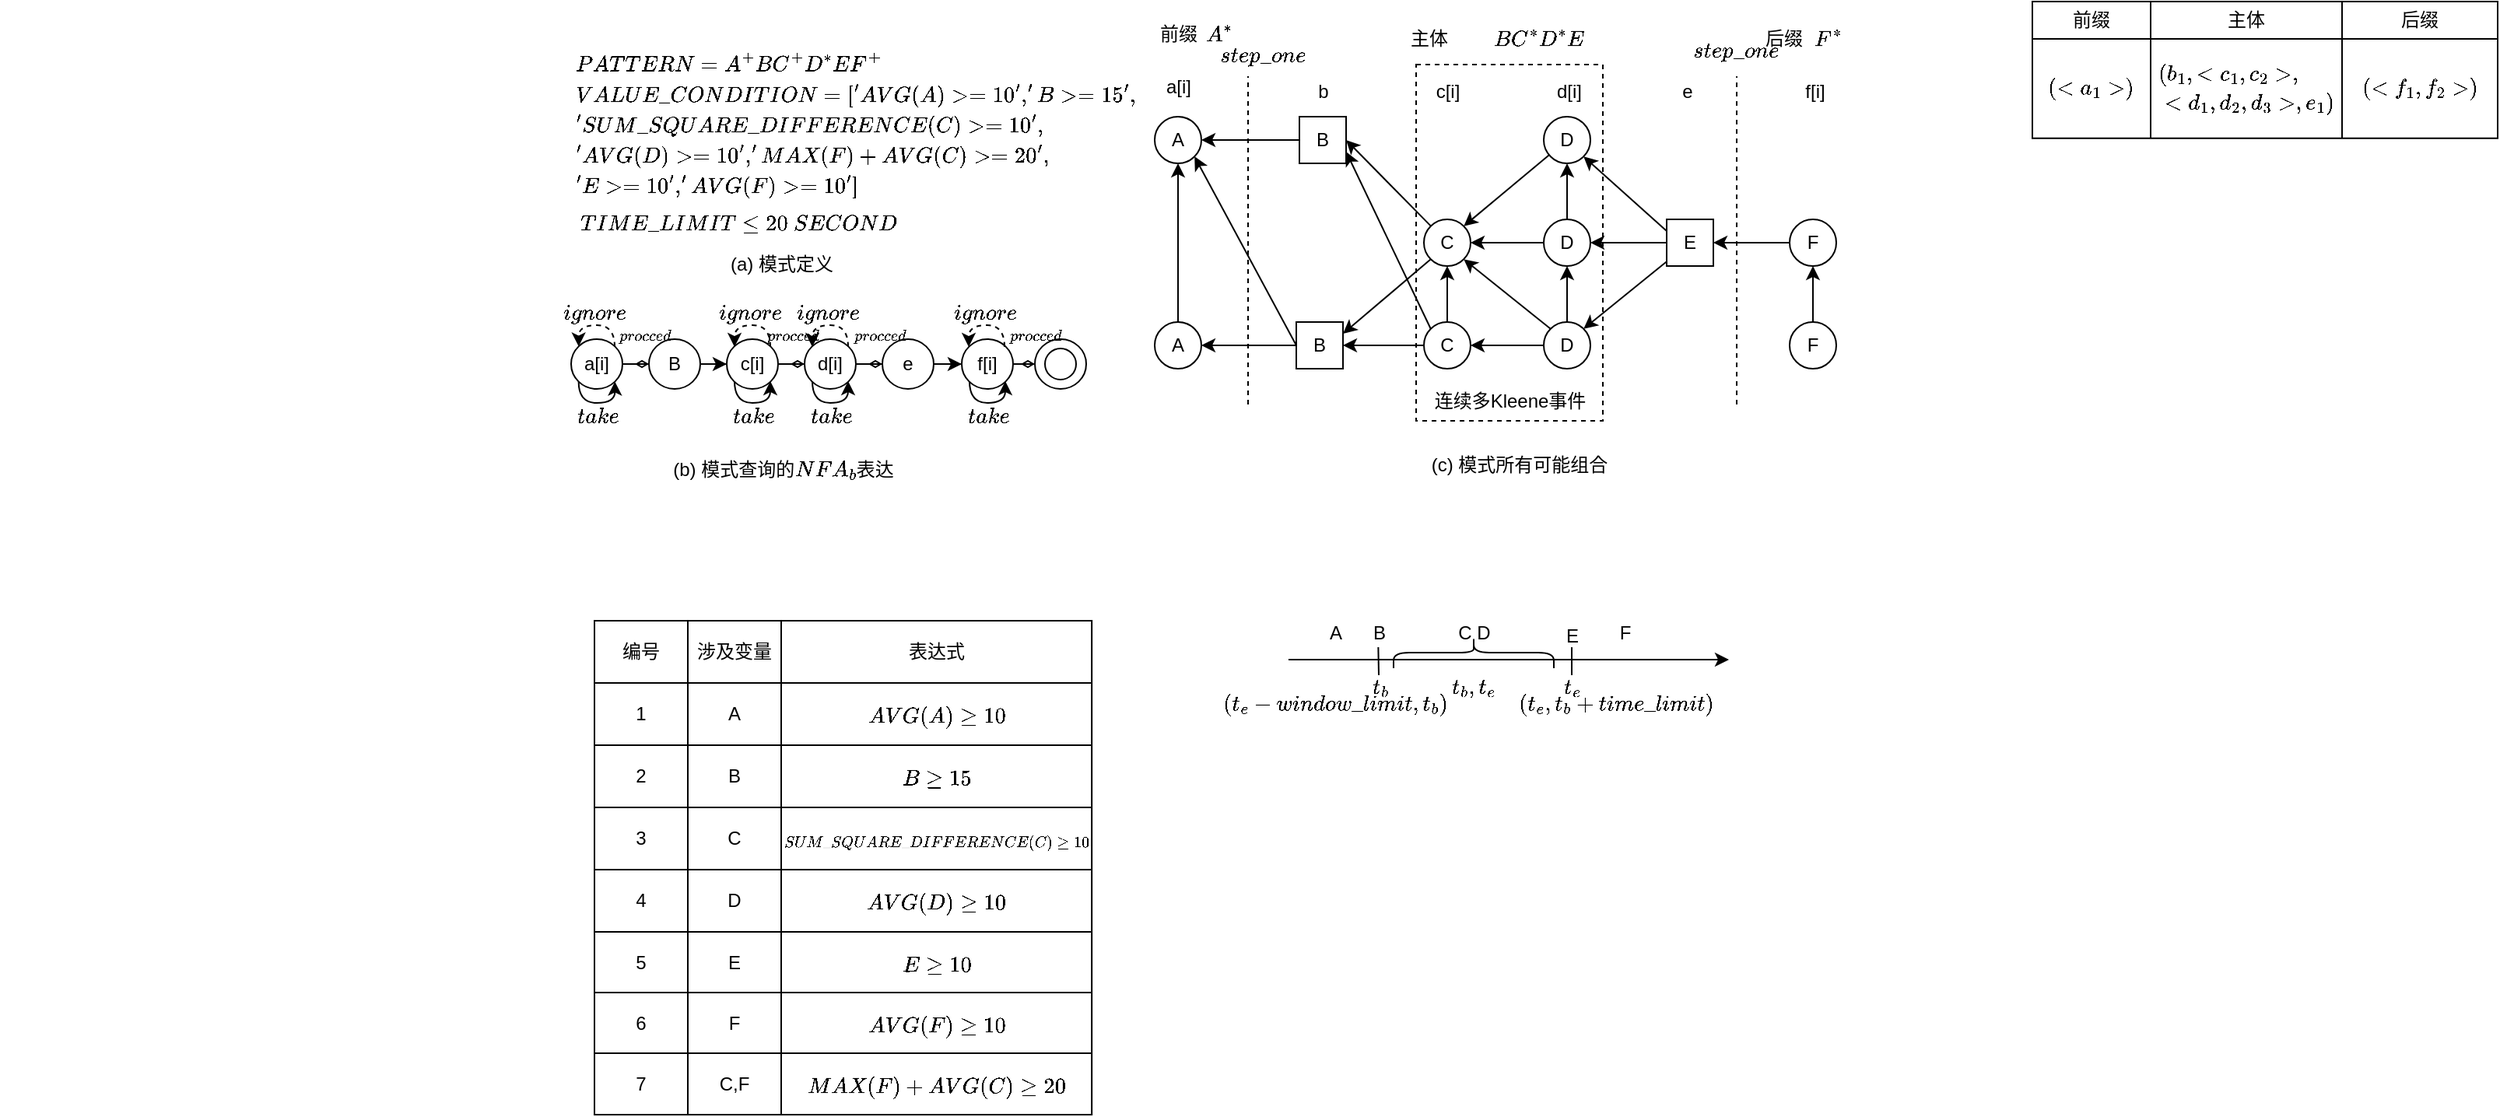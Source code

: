 <mxfile version="24.7.17" pages="3">
  <diagram name="demo" id="oGx5aqVjhwPbbsenspfN">
    <mxGraphModel dx="1738" dy="739" grid="0" gridSize="10" guides="1" tooltips="1" connect="1" arrows="1" fold="1" page="0" pageScale="1" pageWidth="1200" pageHeight="1920" math="1" shadow="0">
      <root>
        <mxCell id="0" />
        <mxCell id="1" parent="0" />
        <mxCell id="AZcYiFU8isNGm3yY8wKM-91" value="$$$$" style="text;html=1;align=center;verticalAlign=middle;resizable=0;points=[];autosize=1;strokeColor=none;fillColor=none;" parent="1" vertex="1">
          <mxGeometry x="988" y="404" width="45" height="26" as="geometry" />
        </mxCell>
        <mxCell id="AZcYiFU8isNGm3yY8wKM-103" value="" style="edgeStyle=orthogonalEdgeStyle;rounded=0;orthogonalLoop=1;jettySize=auto;html=1;endArrow=diamondThin;endFill=0;" parent="1" source="AZcYiFU8isNGm3yY8wKM-96" target="AZcYiFU8isNGm3yY8wKM-102" edge="1">
          <mxGeometry relative="1" as="geometry" />
        </mxCell>
        <mxCell id="AZcYiFU8isNGm3yY8wKM-96" value="a[i]" style="ellipse;whiteSpace=wrap;html=1;" parent="1" vertex="1">
          <mxGeometry x="159" y="603" width="33" height="32" as="geometry" />
        </mxCell>
        <mxCell id="AZcYiFU8isNGm3yY8wKM-100" value="" style="group" parent="1" vertex="1" connectable="0">
          <mxGeometry x="-208" y="413" width="1097" height="240" as="geometry" />
        </mxCell>
        <mxCell id="AZcYiFU8isNGm3yY8wKM-93" value="$$PATTERN = A^+BC^+D^*EF^+ $$" style="text;html=1;align=center;verticalAlign=middle;resizable=0;points=[];autosize=1;strokeColor=none;fillColor=none;" parent="AZcYiFU8isNGm3yY8wKM-100" vertex="1">
          <mxGeometry x="362" width="212" height="26" as="geometry" />
        </mxCell>
        <mxCell id="AZcYiFU8isNGm3yY8wKM-94" value="$$\begin{align} &amp;amp;VALUE\_CONDITION = [&#39;AVG(A) &amp;gt;= 10&#39;,&amp;nbsp; &#39;B&amp;gt;=15&#39;, \\ &amp;amp; &#39;SUM\_SQUARE\_DIFFERENCE(C) &amp;gt;= 10&#39;,\\&amp;amp;&#39;AVG(D) &amp;gt;= 10&#39;, &#39;MAX(F) + AVG(C) &amp;gt;= 20&#39;, \\ &amp;amp;&amp;nbsp; &#39;E&amp;gt;=10&#39;, &#39;AVG(F) &amp;gt;= 10&#39;]\end{align}$$" style="text;html=1;align=center;verticalAlign=middle;resizable=0;points=[];autosize=1;strokeColor=none;fillColor=none;" parent="AZcYiFU8isNGm3yY8wKM-100" vertex="1">
          <mxGeometry x="1" y="49" width="1096" height="26" as="geometry" />
        </mxCell>
        <mxCell id="AZcYiFU8isNGm3yY8wKM-95" value="$$TIME\_LIMIT \leq 20\ SECOND$$" style="text;html=1;align=center;verticalAlign=middle;resizable=0;points=[];autosize=1;strokeColor=none;fillColor=none;" parent="AZcYiFU8isNGm3yY8wKM-100" vertex="1">
          <mxGeometry x="368" y="103" width="211" height="26" as="geometry" />
        </mxCell>
        <mxCell id="AZcYiFU8isNGm3yY8wKM-98" value="(a) 模式定义" style="text;html=1;align=center;verticalAlign=middle;resizable=0;points=[];autosize=1;strokeColor=none;fillColor=none;" parent="AZcYiFU8isNGm3yY8wKM-100" vertex="1">
          <mxGeometry x="460" y="129" width="84" height="26" as="geometry" />
        </mxCell>
        <mxCell id="AZcYiFU8isNGm3yY8wKM-105" value="" style="edgeStyle=orthogonalEdgeStyle;rounded=0;orthogonalLoop=1;jettySize=auto;html=1;" parent="1" source="AZcYiFU8isNGm3yY8wKM-102" target="AZcYiFU8isNGm3yY8wKM-104" edge="1">
          <mxGeometry relative="1" as="geometry" />
        </mxCell>
        <mxCell id="AZcYiFU8isNGm3yY8wKM-102" value="B" style="ellipse;whiteSpace=wrap;html=1;" parent="1" vertex="1">
          <mxGeometry x="209" y="603" width="33" height="32" as="geometry" />
        </mxCell>
        <mxCell id="AZcYiFU8isNGm3yY8wKM-107" value="" style="edgeStyle=orthogonalEdgeStyle;rounded=0;orthogonalLoop=1;jettySize=auto;html=1;endArrow=diamondThin;endFill=0;" parent="1" source="AZcYiFU8isNGm3yY8wKM-104" target="AZcYiFU8isNGm3yY8wKM-106" edge="1">
          <mxGeometry relative="1" as="geometry" />
        </mxCell>
        <mxCell id="AZcYiFU8isNGm3yY8wKM-104" value="c[i]" style="ellipse;whiteSpace=wrap;html=1;" parent="1" vertex="1">
          <mxGeometry x="259" y="603" width="33" height="32" as="geometry" />
        </mxCell>
        <mxCell id="AZcYiFU8isNGm3yY8wKM-109" value="" style="edgeStyle=orthogonalEdgeStyle;rounded=0;orthogonalLoop=1;jettySize=auto;html=1;endArrow=diamondThin;endFill=0;" parent="1" source="AZcYiFU8isNGm3yY8wKM-106" target="AZcYiFU8isNGm3yY8wKM-108" edge="1">
          <mxGeometry relative="1" as="geometry" />
        </mxCell>
        <mxCell id="AZcYiFU8isNGm3yY8wKM-106" value="d[i]" style="ellipse;whiteSpace=wrap;html=1;" parent="1" vertex="1">
          <mxGeometry x="309" y="603" width="33" height="32" as="geometry" />
        </mxCell>
        <mxCell id="AZcYiFU8isNGm3yY8wKM-111" value="" style="edgeStyle=orthogonalEdgeStyle;rounded=0;orthogonalLoop=1;jettySize=auto;html=1;endArrow=classic;endFill=1;" parent="1" source="AZcYiFU8isNGm3yY8wKM-108" target="AZcYiFU8isNGm3yY8wKM-110" edge="1">
          <mxGeometry relative="1" as="geometry" />
        </mxCell>
        <mxCell id="AZcYiFU8isNGm3yY8wKM-108" value="e" style="ellipse;whiteSpace=wrap;html=1;" parent="1" vertex="1">
          <mxGeometry x="359" y="603" width="33" height="32" as="geometry" />
        </mxCell>
        <mxCell id="AZcYiFU8isNGm3yY8wKM-114" style="edgeStyle=orthogonalEdgeStyle;rounded=0;orthogonalLoop=1;jettySize=auto;html=1;endArrow=diamondThin;endFill=0;" parent="1" source="AZcYiFU8isNGm3yY8wKM-110" target="AZcYiFU8isNGm3yY8wKM-113" edge="1">
          <mxGeometry relative="1" as="geometry" />
        </mxCell>
        <mxCell id="AZcYiFU8isNGm3yY8wKM-110" value="f[i]" style="ellipse;whiteSpace=wrap;html=1;" parent="1" vertex="1">
          <mxGeometry x="410" y="603" width="33" height="32" as="geometry" />
        </mxCell>
        <mxCell id="AZcYiFU8isNGm3yY8wKM-113" value="" style="ellipse;whiteSpace=wrap;html=1;" parent="1" vertex="1">
          <mxGeometry x="457" y="603" width="33" height="32" as="geometry" />
        </mxCell>
        <mxCell id="AZcYiFU8isNGm3yY8wKM-115" value="" style="ellipse;whiteSpace=wrap;html=1;" parent="1" vertex="1">
          <mxGeometry x="463.5" y="609" width="20" height="20" as="geometry" />
        </mxCell>
        <mxCell id="AZcYiFU8isNGm3yY8wKM-118" style="edgeStyle=orthogonalEdgeStyle;rounded=0;orthogonalLoop=1;jettySize=auto;html=1;exitX=0;exitY=1;exitDx=0;exitDy=0;entryX=1;entryY=1;entryDx=0;entryDy=0;curved=1;" parent="1" source="AZcYiFU8isNGm3yY8wKM-96" target="AZcYiFU8isNGm3yY8wKM-96" edge="1">
          <mxGeometry relative="1" as="geometry">
            <Array as="points">
              <mxPoint x="164" y="644" />
              <mxPoint x="187" y="644" />
            </Array>
          </mxGeometry>
        </mxCell>
        <mxCell id="AZcYiFU8isNGm3yY8wKM-119" value="`take`" style="text;html=1;align=center;verticalAlign=middle;resizable=0;points=[];autosize=1;strokeColor=none;fillColor=none;" parent="1" vertex="1">
          <mxGeometry x="151" y="640" width="49" height="26" as="geometry" />
        </mxCell>
        <mxCell id="AZcYiFU8isNGm3yY8wKM-120" style="edgeStyle=orthogonalEdgeStyle;rounded=0;orthogonalLoop=1;jettySize=auto;html=1;exitX=0;exitY=1;exitDx=0;exitDy=0;entryX=1;entryY=1;entryDx=0;entryDy=0;curved=1;" parent="1" edge="1">
          <mxGeometry relative="1" as="geometry">
            <mxPoint x="264" y="630" as="sourcePoint" />
            <mxPoint x="287" y="630" as="targetPoint" />
            <Array as="points">
              <mxPoint x="264" y="644" />
              <mxPoint x="287" y="644" />
            </Array>
          </mxGeometry>
        </mxCell>
        <mxCell id="AZcYiFU8isNGm3yY8wKM-121" value="`take`" style="text;html=1;align=center;verticalAlign=middle;resizable=0;points=[];autosize=1;strokeColor=none;fillColor=none;" parent="1" vertex="1">
          <mxGeometry x="251" y="640" width="49" height="26" as="geometry" />
        </mxCell>
        <mxCell id="AZcYiFU8isNGm3yY8wKM-122" style="edgeStyle=orthogonalEdgeStyle;rounded=0;orthogonalLoop=1;jettySize=auto;html=1;exitX=0;exitY=1;exitDx=0;exitDy=0;entryX=1;entryY=1;entryDx=0;entryDy=0;curved=1;" parent="1" edge="1">
          <mxGeometry relative="1" as="geometry">
            <mxPoint x="314" y="630" as="sourcePoint" />
            <mxPoint x="337" y="630" as="targetPoint" />
            <Array as="points">
              <mxPoint x="314" y="644" />
              <mxPoint x="337" y="644" />
            </Array>
          </mxGeometry>
        </mxCell>
        <mxCell id="AZcYiFU8isNGm3yY8wKM-123" value="`take`" style="text;html=1;align=center;verticalAlign=middle;resizable=0;points=[];autosize=1;strokeColor=none;fillColor=none;" parent="1" vertex="1">
          <mxGeometry x="301" y="640" width="49" height="26" as="geometry" />
        </mxCell>
        <mxCell id="AZcYiFU8isNGm3yY8wKM-124" style="edgeStyle=orthogonalEdgeStyle;rounded=0;orthogonalLoop=1;jettySize=auto;html=1;exitX=0;exitY=1;exitDx=0;exitDy=0;entryX=1;entryY=1;entryDx=0;entryDy=0;curved=1;" parent="1" edge="1">
          <mxGeometry relative="1" as="geometry">
            <mxPoint x="415" y="630" as="sourcePoint" />
            <mxPoint x="438" y="630" as="targetPoint" />
            <Array as="points">
              <mxPoint x="415" y="644" />
              <mxPoint x="438" y="644" />
            </Array>
          </mxGeometry>
        </mxCell>
        <mxCell id="AZcYiFU8isNGm3yY8wKM-125" value="`take`" style="text;html=1;align=center;verticalAlign=middle;resizable=0;points=[];autosize=1;strokeColor=none;fillColor=none;" parent="1" vertex="1">
          <mxGeometry x="402" y="640" width="49" height="26" as="geometry" />
        </mxCell>
        <mxCell id="AZcYiFU8isNGm3yY8wKM-126" style="edgeStyle=orthogonalEdgeStyle;rounded=0;orthogonalLoop=1;jettySize=auto;html=1;entryX=0;entryY=0;entryDx=0;entryDy=0;curved=1;dashed=1;" parent="1" target="AZcYiFU8isNGm3yY8wKM-96" edge="1">
          <mxGeometry relative="1" as="geometry">
            <mxPoint x="187" y="608" as="sourcePoint" />
            <Array as="points">
              <mxPoint x="187" y="594" />
              <mxPoint x="164" y="594" />
            </Array>
          </mxGeometry>
        </mxCell>
        <mxCell id="AZcYiFU8isNGm3yY8wKM-127" value="$$ignore$$" style="text;html=1;align=center;verticalAlign=middle;resizable=0;points=[];autosize=1;strokeColor=none;fillColor=none;" parent="1" vertex="1">
          <mxGeometry x="135" y="573" width="78" height="26" as="geometry" />
        </mxCell>
        <mxCell id="AZcYiFU8isNGm3yY8wKM-128" style="edgeStyle=orthogonalEdgeStyle;rounded=0;orthogonalLoop=1;jettySize=auto;html=1;entryX=0;entryY=0;entryDx=0;entryDy=0;curved=1;dashed=1;" parent="1" edge="1">
          <mxGeometry relative="1" as="geometry">
            <mxPoint x="287" y="608" as="sourcePoint" />
            <mxPoint x="264" y="608" as="targetPoint" />
            <Array as="points">
              <mxPoint x="287" y="594" />
              <mxPoint x="264" y="594" />
            </Array>
          </mxGeometry>
        </mxCell>
        <mxCell id="AZcYiFU8isNGm3yY8wKM-129" value="$$ignore$$" style="text;html=1;align=center;verticalAlign=middle;resizable=0;points=[];autosize=1;strokeColor=none;fillColor=none;" parent="1" vertex="1">
          <mxGeometry x="235" y="573" width="78" height="26" as="geometry" />
        </mxCell>
        <mxCell id="AZcYiFU8isNGm3yY8wKM-130" style="edgeStyle=orthogonalEdgeStyle;rounded=0;orthogonalLoop=1;jettySize=auto;html=1;entryX=0;entryY=0;entryDx=0;entryDy=0;curved=1;dashed=1;" parent="1" edge="1">
          <mxGeometry relative="1" as="geometry">
            <mxPoint x="337" y="608" as="sourcePoint" />
            <mxPoint x="314" y="608" as="targetPoint" />
            <Array as="points">
              <mxPoint x="337" y="594" />
              <mxPoint x="314" y="594" />
            </Array>
          </mxGeometry>
        </mxCell>
        <mxCell id="AZcYiFU8isNGm3yY8wKM-131" value="$$ignore$$" style="text;html=1;align=center;verticalAlign=middle;resizable=0;points=[];autosize=1;strokeColor=none;fillColor=none;" parent="1" vertex="1">
          <mxGeometry x="285" y="573" width="78" height="26" as="geometry" />
        </mxCell>
        <mxCell id="AZcYiFU8isNGm3yY8wKM-132" style="edgeStyle=orthogonalEdgeStyle;rounded=0;orthogonalLoop=1;jettySize=auto;html=1;entryX=0;entryY=0;entryDx=0;entryDy=0;curved=1;dashed=1;" parent="1" edge="1">
          <mxGeometry relative="1" as="geometry">
            <mxPoint x="437.5" y="608" as="sourcePoint" />
            <mxPoint x="414.5" y="608" as="targetPoint" />
            <Array as="points">
              <mxPoint x="437.5" y="594" />
              <mxPoint x="414.5" y="594" />
            </Array>
          </mxGeometry>
        </mxCell>
        <mxCell id="AZcYiFU8isNGm3yY8wKM-133" value="$$ignore$$" style="text;html=1;align=center;verticalAlign=middle;resizable=0;points=[];autosize=1;strokeColor=none;fillColor=none;" parent="1" vertex="1">
          <mxGeometry x="385.5" y="573" width="78" height="26" as="geometry" />
        </mxCell>
        <mxCell id="AZcYiFU8isNGm3yY8wKM-136" value="$${\tiny procced} $$" style="text;html=1;align=center;verticalAlign=middle;resizable=0;points=[];autosize=1;strokeColor=none;fillColor=none;" parent="1" vertex="1">
          <mxGeometry x="144" y="587" width="124" height="26" as="geometry" />
        </mxCell>
        <mxCell id="AZcYiFU8isNGm3yY8wKM-137" value="$${\tiny procced} $$" style="text;html=1;align=center;verticalAlign=middle;resizable=0;points=[];autosize=1;strokeColor=none;fillColor=none;" parent="1" vertex="1">
          <mxGeometry x="239" y="587" width="124" height="26" as="geometry" />
        </mxCell>
        <mxCell id="AZcYiFU8isNGm3yY8wKM-138" value="$${\tiny procced} $$" style="text;html=1;align=center;verticalAlign=middle;resizable=0;points=[];autosize=1;strokeColor=none;fillColor=none;" parent="1" vertex="1">
          <mxGeometry x="295" y="587" width="124" height="26" as="geometry" />
        </mxCell>
        <mxCell id="AZcYiFU8isNGm3yY8wKM-141" value="$${\tiny procced} $$" style="text;html=1;align=center;verticalAlign=middle;resizable=0;points=[];autosize=1;strokeColor=none;fillColor=none;" parent="1" vertex="1">
          <mxGeometry x="395" y="587" width="124" height="26" as="geometry" />
        </mxCell>
        <mxCell id="AZcYiFU8isNGm3yY8wKM-142" value="(b) 模式查询的`NFA_b`表达" style="text;html=1;align=center;verticalAlign=middle;resizable=0;points=[];autosize=1;strokeColor=none;fillColor=none;" parent="1" vertex="1">
          <mxGeometry x="212" y="674" width="165" height="26" as="geometry" />
        </mxCell>
        <mxCell id="AZcYiFU8isNGm3yY8wKM-80" value="" style="rounded=0;whiteSpace=wrap;html=1;fillColor=none;strokeColor=default;dashed=1;" parent="1" vertex="1">
          <mxGeometry x="702" y="426.5" width="120" height="229" as="geometry" />
        </mxCell>
        <mxCell id="AZcYiFU8isNGm3yY8wKM-1" value="A" style="ellipse;whiteSpace=wrap;html=1;aspect=fixed;" parent="1" vertex="1">
          <mxGeometry x="534" y="460" width="30" height="30" as="geometry" />
        </mxCell>
        <mxCell id="AZcYiFU8isNGm3yY8wKM-2" value="a[i]" style="text;html=1;align=center;verticalAlign=middle;resizable=0;points=[];autosize=1;strokeColor=none;fillColor=none;" parent="1" vertex="1">
          <mxGeometry x="532" y="428" width="34" height="26" as="geometry" />
        </mxCell>
        <mxCell id="AZcYiFU8isNGm3yY8wKM-37" style="edgeStyle=orthogonalEdgeStyle;rounded=0;orthogonalLoop=1;jettySize=auto;html=1;exitX=0.5;exitY=0;exitDx=0;exitDy=0;" parent="1" source="AZcYiFU8isNGm3yY8wKM-4" target="AZcYiFU8isNGm3yY8wKM-1" edge="1">
          <mxGeometry relative="1" as="geometry">
            <mxPoint x="549" y="556" as="targetPoint" />
          </mxGeometry>
        </mxCell>
        <mxCell id="AZcYiFU8isNGm3yY8wKM-4" value="A" style="ellipse;whiteSpace=wrap;html=1;aspect=fixed;" parent="1" vertex="1">
          <mxGeometry x="534" y="592" width="30" height="30" as="geometry" />
        </mxCell>
        <mxCell id="AZcYiFU8isNGm3yY8wKM-38" style="edgeStyle=orthogonalEdgeStyle;rounded=0;orthogonalLoop=1;jettySize=auto;html=1;" parent="1" source="AZcYiFU8isNGm3yY8wKM-7" target="AZcYiFU8isNGm3yY8wKM-1" edge="1">
          <mxGeometry relative="1" as="geometry" />
        </mxCell>
        <mxCell id="AZcYiFU8isNGm3yY8wKM-7" value="B" style="rounded=0;whiteSpace=wrap;html=1;" parent="1" vertex="1">
          <mxGeometry x="627" y="460" width="30" height="30" as="geometry" />
        </mxCell>
        <mxCell id="AZcYiFU8isNGm3yY8wKM-39" style="edgeStyle=orthogonalEdgeStyle;rounded=0;orthogonalLoop=1;jettySize=auto;html=1;" parent="1" source="AZcYiFU8isNGm3yY8wKM-8" target="AZcYiFU8isNGm3yY8wKM-4" edge="1">
          <mxGeometry relative="1" as="geometry" />
        </mxCell>
        <mxCell id="AZcYiFU8isNGm3yY8wKM-48" style="rounded=0;orthogonalLoop=1;jettySize=auto;html=1;exitX=0;exitY=0.5;exitDx=0;exitDy=0;entryX=1;entryY=1;entryDx=0;entryDy=0;" parent="1" source="AZcYiFU8isNGm3yY8wKM-8" target="AZcYiFU8isNGm3yY8wKM-1" edge="1">
          <mxGeometry relative="1" as="geometry">
            <mxPoint x="564" y="541" as="targetPoint" />
          </mxGeometry>
        </mxCell>
        <mxCell id="AZcYiFU8isNGm3yY8wKM-8" value="B" style="rounded=0;whiteSpace=wrap;html=1;" parent="1" vertex="1">
          <mxGeometry x="625" y="592" width="30" height="30" as="geometry" />
        </mxCell>
        <mxCell id="AZcYiFU8isNGm3yY8wKM-41" style="rounded=0;orthogonalLoop=1;jettySize=auto;html=1;entryX=1;entryY=0.5;entryDx=0;entryDy=0;" parent="1" source="AZcYiFU8isNGm3yY8wKM-14" target="AZcYiFU8isNGm3yY8wKM-7" edge="1">
          <mxGeometry relative="1" as="geometry">
            <mxPoint x="722" y="490" as="targetPoint" />
          </mxGeometry>
        </mxCell>
        <mxCell id="AZcYiFU8isNGm3yY8wKM-86" style="rounded=0;orthogonalLoop=1;jettySize=auto;html=1;exitX=0;exitY=1;exitDx=0;exitDy=0;entryX=1;entryY=0.25;entryDx=0;entryDy=0;" parent="1" source="AZcYiFU8isNGm3yY8wKM-14" target="AZcYiFU8isNGm3yY8wKM-8" edge="1">
          <mxGeometry relative="1" as="geometry" />
        </mxCell>
        <mxCell id="AZcYiFU8isNGm3yY8wKM-14" value="C" style="ellipse;whiteSpace=wrap;html=1;aspect=fixed;" parent="1" vertex="1">
          <mxGeometry x="707" y="526" width="30" height="30" as="geometry" />
        </mxCell>
        <mxCell id="AZcYiFU8isNGm3yY8wKM-42" style="edgeStyle=orthogonalEdgeStyle;rounded=0;orthogonalLoop=1;jettySize=auto;html=1;exitX=0.5;exitY=0;exitDx=0;exitDy=0;" parent="1" source="AZcYiFU8isNGm3yY8wKM-15" target="AZcYiFU8isNGm3yY8wKM-14" edge="1">
          <mxGeometry relative="1" as="geometry" />
        </mxCell>
        <mxCell id="AZcYiFU8isNGm3yY8wKM-56" style="edgeStyle=orthogonalEdgeStyle;rounded=0;orthogonalLoop=1;jettySize=auto;html=1;" parent="1" source="AZcYiFU8isNGm3yY8wKM-15" target="AZcYiFU8isNGm3yY8wKM-8" edge="1">
          <mxGeometry relative="1" as="geometry" />
        </mxCell>
        <mxCell id="AZcYiFU8isNGm3yY8wKM-87" style="rounded=0;orthogonalLoop=1;jettySize=auto;html=1;exitX=0;exitY=0;exitDx=0;exitDy=0;entryX=1;entryY=0.75;entryDx=0;entryDy=0;" parent="1" source="AZcYiFU8isNGm3yY8wKM-15" target="AZcYiFU8isNGm3yY8wKM-7" edge="1">
          <mxGeometry relative="1" as="geometry" />
        </mxCell>
        <mxCell id="AZcYiFU8isNGm3yY8wKM-15" value="C" style="ellipse;whiteSpace=wrap;html=1;aspect=fixed;" parent="1" vertex="1">
          <mxGeometry x="707" y="592" width="30" height="30" as="geometry" />
        </mxCell>
        <mxCell id="AZcYiFU8isNGm3yY8wKM-84" style="edgeStyle=orthogonalEdgeStyle;rounded=0;orthogonalLoop=1;jettySize=auto;html=1;" parent="1" source="AZcYiFU8isNGm3yY8wKM-19" target="AZcYiFU8isNGm3yY8wKM-74" edge="1">
          <mxGeometry relative="1" as="geometry" />
        </mxCell>
        <mxCell id="AZcYiFU8isNGm3yY8wKM-85" style="rounded=0;orthogonalLoop=1;jettySize=auto;html=1;exitX=0;exitY=0.25;exitDx=0;exitDy=0;entryX=1;entryY=1;entryDx=0;entryDy=0;" parent="1" source="AZcYiFU8isNGm3yY8wKM-19" target="AZcYiFU8isNGm3yY8wKM-72" edge="1">
          <mxGeometry relative="1" as="geometry" />
        </mxCell>
        <mxCell id="AZcYiFU8isNGm3yY8wKM-19" value="E" style="rounded=0;whiteSpace=wrap;html=1;" parent="1" vertex="1">
          <mxGeometry x="863" y="526" width="30" height="30" as="geometry" />
        </mxCell>
        <mxCell id="AZcYiFU8isNGm3yY8wKM-45" style="edgeStyle=orthogonalEdgeStyle;rounded=0;orthogonalLoop=1;jettySize=auto;html=1;exitX=0;exitY=0.5;exitDx=0;exitDy=0;" parent="1" source="AZcYiFU8isNGm3yY8wKM-22" target="AZcYiFU8isNGm3yY8wKM-19" edge="1">
          <mxGeometry relative="1" as="geometry">
            <mxPoint x="876" y="541" as="targetPoint" />
          </mxGeometry>
        </mxCell>
        <mxCell id="AZcYiFU8isNGm3yY8wKM-22" value="F" style="ellipse;whiteSpace=wrap;html=1;aspect=fixed;" parent="1" vertex="1">
          <mxGeometry x="942" y="526" width="30" height="30" as="geometry" />
        </mxCell>
        <mxCell id="AZcYiFU8isNGm3yY8wKM-46" style="edgeStyle=orthogonalEdgeStyle;rounded=0;orthogonalLoop=1;jettySize=auto;html=1;" parent="1" source="AZcYiFU8isNGm3yY8wKM-24" target="AZcYiFU8isNGm3yY8wKM-22" edge="1">
          <mxGeometry relative="1" as="geometry" />
        </mxCell>
        <mxCell id="AZcYiFU8isNGm3yY8wKM-24" value="F" style="ellipse;whiteSpace=wrap;html=1;aspect=fixed;" parent="1" vertex="1">
          <mxGeometry x="942" y="592" width="30" height="30" as="geometry" />
        </mxCell>
        <mxCell id="AZcYiFU8isNGm3yY8wKM-44" style="rounded=0;orthogonalLoop=1;jettySize=auto;html=1;entryX=1;entryY=0;entryDx=0;entryDy=0;" parent="1" source="AZcYiFU8isNGm3yY8wKM-19" target="AZcYiFU8isNGm3yY8wKM-76" edge="1">
          <mxGeometry relative="1" as="geometry" />
        </mxCell>
        <mxCell id="AZcYiFU8isNGm3yY8wKM-58" value="b" style="text;html=1;align=center;verticalAlign=middle;resizable=0;points=[];autosize=1;strokeColor=none;fillColor=none;" parent="1" vertex="1">
          <mxGeometry x="629.5" y="431" width="25" height="26" as="geometry" />
        </mxCell>
        <mxCell id="AZcYiFU8isNGm3yY8wKM-60" value="c[i]" style="text;html=1;align=center;verticalAlign=middle;resizable=0;points=[];autosize=1;strokeColor=none;fillColor=none;" parent="1" vertex="1">
          <mxGeometry x="705.5" y="431" width="33" height="26" as="geometry" />
        </mxCell>
        <mxCell id="AZcYiFU8isNGm3yY8wKM-61" value="d[i]" style="text;html=1;align=center;verticalAlign=middle;resizable=0;points=[];autosize=1;strokeColor=none;fillColor=none;" parent="1" vertex="1">
          <mxGeometry x="782.5" y="431" width="34" height="26" as="geometry" />
        </mxCell>
        <mxCell id="AZcYiFU8isNGm3yY8wKM-62" value="f[i]" style="text;html=1;align=center;verticalAlign=middle;resizable=0;points=[];autosize=1;strokeColor=none;fillColor=none;" parent="1" vertex="1">
          <mxGeometry x="942.5" y="431" width="31" height="26" as="geometry" />
        </mxCell>
        <mxCell id="AZcYiFU8isNGm3yY8wKM-64" value="" style="endArrow=none;dashed=1;html=1;rounded=0;" parent="1" edge="1">
          <mxGeometry width="50" height="50" relative="1" as="geometry">
            <mxPoint x="594" y="645" as="sourcePoint" />
            <mxPoint x="594" y="434" as="targetPoint" />
          </mxGeometry>
        </mxCell>
        <mxCell id="AZcYiFU8isNGm3yY8wKM-65" value="" style="endArrow=none;dashed=1;html=1;rounded=0;" parent="1" edge="1">
          <mxGeometry width="50" height="50" relative="1" as="geometry">
            <mxPoint x="908" y="645" as="sourcePoint" />
            <mxPoint x="908" y="434" as="targetPoint" />
          </mxGeometry>
        </mxCell>
        <mxCell id="AZcYiFU8isNGm3yY8wKM-67" value="$$step\_one$$" style="text;html=1;align=center;verticalAlign=middle;resizable=0;points=[];autosize=1;strokeColor=none;fillColor=none;" parent="1" vertex="1">
          <mxGeometry x="554" y="408" width="97" height="26" as="geometry" />
        </mxCell>
        <mxCell id="AZcYiFU8isNGm3yY8wKM-68" value="$$step\_one$$" style="text;html=1;align=center;verticalAlign=middle;resizable=0;points=[];autosize=1;strokeColor=none;fillColor=none;" parent="1" vertex="1">
          <mxGeometry x="858" y="405" width="97" height="26" as="geometry" />
        </mxCell>
        <mxCell id="AZcYiFU8isNGm3yY8wKM-69" value="前缀" style="text;html=1;align=center;verticalAlign=middle;resizable=0;points=[];autosize=1;strokeColor=none;fillColor=none;" parent="1" vertex="1">
          <mxGeometry x="527.5" y="394" width="42" height="26" as="geometry" />
        </mxCell>
        <mxCell id="AZcYiFU8isNGm3yY8wKM-70" value="主体" style="text;html=1;align=center;verticalAlign=middle;resizable=0;points=[];autosize=1;strokeColor=none;fillColor=none;" parent="1" vertex="1">
          <mxGeometry x="688.5" y="397" width="42" height="26" as="geometry" />
        </mxCell>
        <mxCell id="AZcYiFU8isNGm3yY8wKM-71" value="后缀" style="text;html=1;align=center;verticalAlign=middle;resizable=0;points=[];autosize=1;strokeColor=none;fillColor=none;" parent="1" vertex="1">
          <mxGeometry x="916.5" y="397" width="42" height="26" as="geometry" />
        </mxCell>
        <mxCell id="AZcYiFU8isNGm3yY8wKM-77" style="rounded=0;orthogonalLoop=1;jettySize=auto;html=1;entryX=1;entryY=0;entryDx=0;entryDy=0;" parent="1" source="AZcYiFU8isNGm3yY8wKM-72" target="AZcYiFU8isNGm3yY8wKM-14" edge="1">
          <mxGeometry relative="1" as="geometry" />
        </mxCell>
        <mxCell id="AZcYiFU8isNGm3yY8wKM-72" value="D" style="ellipse;whiteSpace=wrap;html=1;aspect=fixed;" parent="1" vertex="1">
          <mxGeometry x="784" y="460" width="30" height="30" as="geometry" />
        </mxCell>
        <mxCell id="AZcYiFU8isNGm3yY8wKM-73" style="edgeStyle=orthogonalEdgeStyle;rounded=0;orthogonalLoop=1;jettySize=auto;html=1;" parent="1" source="AZcYiFU8isNGm3yY8wKM-74" target="AZcYiFU8isNGm3yY8wKM-72" edge="1">
          <mxGeometry relative="1" as="geometry" />
        </mxCell>
        <mxCell id="AZcYiFU8isNGm3yY8wKM-82" style="edgeStyle=orthogonalEdgeStyle;rounded=0;orthogonalLoop=1;jettySize=auto;html=1;" parent="1" source="AZcYiFU8isNGm3yY8wKM-74" target="AZcYiFU8isNGm3yY8wKM-14" edge="1">
          <mxGeometry relative="1" as="geometry" />
        </mxCell>
        <mxCell id="AZcYiFU8isNGm3yY8wKM-74" value="D" style="ellipse;whiteSpace=wrap;html=1;aspect=fixed;" parent="1" vertex="1">
          <mxGeometry x="784" y="526" width="30" height="30" as="geometry" />
        </mxCell>
        <mxCell id="AZcYiFU8isNGm3yY8wKM-75" style="edgeStyle=orthogonalEdgeStyle;rounded=0;orthogonalLoop=1;jettySize=auto;html=1;exitX=0.5;exitY=0;exitDx=0;exitDy=0;" parent="1" source="AZcYiFU8isNGm3yY8wKM-76" target="AZcYiFU8isNGm3yY8wKM-74" edge="1">
          <mxGeometry relative="1" as="geometry" />
        </mxCell>
        <mxCell id="AZcYiFU8isNGm3yY8wKM-78" style="edgeStyle=orthogonalEdgeStyle;rounded=0;orthogonalLoop=1;jettySize=auto;html=1;" parent="1" source="AZcYiFU8isNGm3yY8wKM-76" target="AZcYiFU8isNGm3yY8wKM-15" edge="1">
          <mxGeometry relative="1" as="geometry" />
        </mxCell>
        <mxCell id="AZcYiFU8isNGm3yY8wKM-83" style="rounded=0;orthogonalLoop=1;jettySize=auto;html=1;exitX=0;exitY=0;exitDx=0;exitDy=0;entryX=1;entryY=1;entryDx=0;entryDy=0;" parent="1" source="AZcYiFU8isNGm3yY8wKM-76" target="AZcYiFU8isNGm3yY8wKM-14" edge="1">
          <mxGeometry relative="1" as="geometry" />
        </mxCell>
        <mxCell id="AZcYiFU8isNGm3yY8wKM-76" value="D" style="ellipse;whiteSpace=wrap;html=1;aspect=fixed;" parent="1" vertex="1">
          <mxGeometry x="784" y="592" width="30" height="30" as="geometry" />
        </mxCell>
        <mxCell id="AZcYiFU8isNGm3yY8wKM-79" value="e" style="text;html=1;align=center;verticalAlign=middle;resizable=0;points=[];autosize=1;strokeColor=none;fillColor=none;" parent="1" vertex="1">
          <mxGeometry x="863" y="431" width="25" height="26" as="geometry" />
        </mxCell>
        <mxCell id="AZcYiFU8isNGm3yY8wKM-81" value="连续多Kleene事件" style="text;html=1;align=center;verticalAlign=middle;resizable=0;points=[];autosize=1;strokeColor=none;fillColor=none;" parent="1" vertex="1">
          <mxGeometry x="704.5" y="629.5" width="115" height="26" as="geometry" />
        </mxCell>
        <mxCell id="AZcYiFU8isNGm3yY8wKM-88" value="$$A^*$$" style="text;html=1;align=center;verticalAlign=middle;resizable=0;points=[];autosize=1;strokeColor=none;fillColor=none;" parent="1" vertex="1">
          <mxGeometry x="543.5" y="394" width="63" height="26" as="geometry" />
        </mxCell>
        <mxCell id="AZcYiFU8isNGm3yY8wKM-89" value="$$BC^*D^*E$$" style="text;html=1;align=center;verticalAlign=middle;resizable=0;points=[];autosize=1;strokeColor=none;fillColor=none;" parent="1" vertex="1">
          <mxGeometry x="730.5" y="397" width="99" height="26" as="geometry" />
        </mxCell>
        <mxCell id="AZcYiFU8isNGm3yY8wKM-90" value="$$F^*$$" style="text;html=1;align=center;verticalAlign=middle;resizable=0;points=[];autosize=1;strokeColor=none;fillColor=none;" parent="1" vertex="1">
          <mxGeometry x="934.5" y="397" width="62" height="26" as="geometry" />
        </mxCell>
        <mxCell id="AZcYiFU8isNGm3yY8wKM-97" value="(c) 模式所有可能组合" style="text;html=1;align=center;verticalAlign=middle;resizable=0;points=[];autosize=1;strokeColor=none;fillColor=none;" parent="1" vertex="1">
          <mxGeometry x="702" y="671" width="131" height="26" as="geometry" />
        </mxCell>
        <mxCell id="8N5znQKD_Wn4NyD0eclj-3" value="" style="shape=table;startSize=0;container=1;collapsible=0;childLayout=tableLayout;" vertex="1" parent="1">
          <mxGeometry x="1098" y="386" width="299" height="87.839" as="geometry" />
        </mxCell>
        <mxCell id="8N5znQKD_Wn4NyD0eclj-4" value="" style="shape=tableRow;horizontal=0;startSize=0;swimlaneHead=0;swimlaneBody=0;strokeColor=inherit;top=0;left=0;bottom=0;right=0;collapsible=0;dropTarget=0;fillColor=none;points=[[0,0.5],[1,0.5]];portConstraint=eastwest;" vertex="1" parent="8N5znQKD_Wn4NyD0eclj-3">
          <mxGeometry width="299" height="24" as="geometry" />
        </mxCell>
        <mxCell id="8N5znQKD_Wn4NyD0eclj-5" value="前缀" style="shape=partialRectangle;html=1;whiteSpace=wrap;connectable=0;strokeColor=inherit;overflow=hidden;fillColor=none;top=0;left=0;bottom=0;right=0;pointerEvents=1;" vertex="1" parent="8N5znQKD_Wn4NyD0eclj-4">
          <mxGeometry width="76" height="24" as="geometry">
            <mxRectangle width="76" height="24" as="alternateBounds" />
          </mxGeometry>
        </mxCell>
        <mxCell id="8N5znQKD_Wn4NyD0eclj-6" value="主体" style="shape=partialRectangle;html=1;whiteSpace=wrap;connectable=0;strokeColor=inherit;overflow=hidden;fillColor=none;top=0;left=0;bottom=0;right=0;pointerEvents=1;" vertex="1" parent="8N5znQKD_Wn4NyD0eclj-4">
          <mxGeometry x="76" width="123" height="24" as="geometry">
            <mxRectangle width="123" height="24" as="alternateBounds" />
          </mxGeometry>
        </mxCell>
        <mxCell id="8N5znQKD_Wn4NyD0eclj-7" value="后缀" style="shape=partialRectangle;html=1;whiteSpace=wrap;connectable=0;strokeColor=inherit;overflow=hidden;fillColor=none;top=0;left=0;bottom=0;right=0;pointerEvents=1;" vertex="1" parent="8N5znQKD_Wn4NyD0eclj-4">
          <mxGeometry x="199" width="100" height="24" as="geometry">
            <mxRectangle width="100" height="24" as="alternateBounds" />
          </mxGeometry>
        </mxCell>
        <mxCell id="8N5znQKD_Wn4NyD0eclj-8" value="" style="shape=tableRow;horizontal=0;startSize=0;swimlaneHead=0;swimlaneBody=0;strokeColor=inherit;top=0;left=0;bottom=0;right=0;collapsible=0;dropTarget=0;fillColor=none;points=[[0,0.5],[1,0.5]];portConstraint=eastwest;" vertex="1" parent="8N5znQKD_Wn4NyD0eclj-3">
          <mxGeometry y="24" width="299" height="64" as="geometry" />
        </mxCell>
        <mxCell id="8N5znQKD_Wn4NyD0eclj-9" value="$$(&amp;lt;a_1&amp;gt;)$$" style="shape=partialRectangle;html=1;whiteSpace=wrap;connectable=0;strokeColor=inherit;overflow=hidden;fillColor=none;top=0;left=0;bottom=0;right=0;pointerEvents=1;" vertex="1" parent="8N5znQKD_Wn4NyD0eclj-8">
          <mxGeometry width="76" height="64" as="geometry">
            <mxRectangle width="76" height="64" as="alternateBounds" />
          </mxGeometry>
        </mxCell>
        <mxCell id="8N5znQKD_Wn4NyD0eclj-10" value="$$\begin{align} &amp;amp; (b_1,&amp;lt;c_1,c_2&amp;gt;,\\ &amp;amp; &amp;lt;d_1,d_2,d_3&amp;gt;,e_1)\end{align}$$" style="shape=partialRectangle;html=1;whiteSpace=wrap;connectable=0;strokeColor=inherit;overflow=hidden;fillColor=none;top=0;left=0;bottom=0;right=0;pointerEvents=1;" vertex="1" parent="8N5znQKD_Wn4NyD0eclj-8">
          <mxGeometry x="76" width="123" height="64" as="geometry">
            <mxRectangle width="123" height="64" as="alternateBounds" />
          </mxGeometry>
        </mxCell>
        <mxCell id="8N5znQKD_Wn4NyD0eclj-11" value="$$(&amp;lt;f_1,f_2&amp;gt;)$$" style="shape=partialRectangle;html=1;whiteSpace=wrap;connectable=0;strokeColor=inherit;overflow=hidden;fillColor=none;top=0;left=0;bottom=0;right=0;pointerEvents=1;" vertex="1" parent="8N5znQKD_Wn4NyD0eclj-8">
          <mxGeometry x="199" width="100" height="64" as="geometry">
            <mxRectangle width="100" height="64" as="alternateBounds" />
          </mxGeometry>
        </mxCell>
        <mxCell id="8N5znQKD_Wn4NyD0eclj-12" value="" style="shape=table;startSize=0;container=1;collapsible=0;childLayout=tableLayout;" vertex="1" parent="1">
          <mxGeometry x="174" y="784" width="319.581" height="317.452" as="geometry" />
        </mxCell>
        <mxCell id="8N5znQKD_Wn4NyD0eclj-13" value="" style="shape=tableRow;horizontal=0;startSize=0;swimlaneHead=0;swimlaneBody=0;strokeColor=inherit;top=0;left=0;bottom=0;right=0;collapsible=0;dropTarget=0;fillColor=none;points=[[0,0.5],[1,0.5]];portConstraint=eastwest;" vertex="1" parent="8N5znQKD_Wn4NyD0eclj-12">
          <mxGeometry width="319.581" height="40" as="geometry" />
        </mxCell>
        <mxCell id="8N5znQKD_Wn4NyD0eclj-14" value="编号" style="shape=partialRectangle;html=1;whiteSpace=wrap;connectable=0;strokeColor=inherit;overflow=hidden;fillColor=none;top=0;left=0;bottom=0;right=0;pointerEvents=1;" vertex="1" parent="8N5znQKD_Wn4NyD0eclj-13">
          <mxGeometry width="60" height="40" as="geometry">
            <mxRectangle width="60" height="40" as="alternateBounds" />
          </mxGeometry>
        </mxCell>
        <mxCell id="8N5znQKD_Wn4NyD0eclj-15" value="涉及变量" style="shape=partialRectangle;html=1;whiteSpace=wrap;connectable=0;strokeColor=inherit;overflow=hidden;fillColor=none;top=0;left=0;bottom=0;right=0;pointerEvents=1;" vertex="1" parent="8N5znQKD_Wn4NyD0eclj-13">
          <mxGeometry x="60" width="60" height="40" as="geometry">
            <mxRectangle width="60" height="40" as="alternateBounds" />
          </mxGeometry>
        </mxCell>
        <mxCell id="8N5znQKD_Wn4NyD0eclj-16" value="表达式" style="shape=partialRectangle;html=1;whiteSpace=wrap;connectable=0;strokeColor=inherit;overflow=hidden;fillColor=none;top=0;left=0;bottom=0;right=0;pointerEvents=1;" vertex="1" parent="8N5znQKD_Wn4NyD0eclj-13">
          <mxGeometry x="120" width="200" height="40" as="geometry">
            <mxRectangle width="200" height="40" as="alternateBounds" />
          </mxGeometry>
        </mxCell>
        <mxCell id="8N5znQKD_Wn4NyD0eclj-18" value="" style="shape=tableRow;horizontal=0;startSize=0;swimlaneHead=0;swimlaneBody=0;strokeColor=inherit;top=0;left=0;bottom=0;right=0;collapsible=0;dropTarget=0;fillColor=none;points=[[0,0.5],[1,0.5]];portConstraint=eastwest;" vertex="1" parent="8N5znQKD_Wn4NyD0eclj-12">
          <mxGeometry y="40" width="319.581" height="40" as="geometry" />
        </mxCell>
        <mxCell id="8N5znQKD_Wn4NyD0eclj-19" value="1" style="shape=partialRectangle;html=1;whiteSpace=wrap;connectable=0;strokeColor=inherit;overflow=hidden;fillColor=none;top=0;left=0;bottom=0;right=0;pointerEvents=1;" vertex="1" parent="8N5znQKD_Wn4NyD0eclj-18">
          <mxGeometry width="60" height="40" as="geometry">
            <mxRectangle width="60" height="40" as="alternateBounds" />
          </mxGeometry>
        </mxCell>
        <mxCell id="8N5znQKD_Wn4NyD0eclj-20" value="A" style="shape=partialRectangle;html=1;whiteSpace=wrap;connectable=0;strokeColor=inherit;overflow=hidden;fillColor=none;top=0;left=0;bottom=0;right=0;pointerEvents=1;" vertex="1" parent="8N5znQKD_Wn4NyD0eclj-18">
          <mxGeometry x="60" width="60" height="40" as="geometry">
            <mxRectangle width="60" height="40" as="alternateBounds" />
          </mxGeometry>
        </mxCell>
        <mxCell id="8N5znQKD_Wn4NyD0eclj-21" value="$$AVG(A)\ge10$$&amp;nbsp;" style="shape=partialRectangle;html=1;whiteSpace=wrap;connectable=0;strokeColor=inherit;overflow=hidden;fillColor=none;top=0;left=0;bottom=0;right=0;pointerEvents=1;" vertex="1" parent="8N5znQKD_Wn4NyD0eclj-18">
          <mxGeometry x="120" width="200" height="40" as="geometry">
            <mxRectangle width="200" height="40" as="alternateBounds" />
          </mxGeometry>
        </mxCell>
        <mxCell id="8N5znQKD_Wn4NyD0eclj-23" value="" style="shape=tableRow;horizontal=0;startSize=0;swimlaneHead=0;swimlaneBody=0;strokeColor=inherit;top=0;left=0;bottom=0;right=0;collapsible=0;dropTarget=0;fillColor=none;points=[[0,0.5],[1,0.5]];portConstraint=eastwest;" vertex="1" parent="8N5znQKD_Wn4NyD0eclj-12">
          <mxGeometry y="80" width="319.581" height="40" as="geometry" />
        </mxCell>
        <mxCell id="8N5znQKD_Wn4NyD0eclj-24" value="2" style="shape=partialRectangle;html=1;whiteSpace=wrap;connectable=0;strokeColor=inherit;overflow=hidden;fillColor=none;top=0;left=0;bottom=0;right=0;pointerEvents=1;" vertex="1" parent="8N5znQKD_Wn4NyD0eclj-23">
          <mxGeometry width="60" height="40" as="geometry">
            <mxRectangle width="60" height="40" as="alternateBounds" />
          </mxGeometry>
        </mxCell>
        <mxCell id="8N5znQKD_Wn4NyD0eclj-25" value="B" style="shape=partialRectangle;html=1;whiteSpace=wrap;connectable=0;strokeColor=inherit;overflow=hidden;fillColor=none;top=0;left=0;bottom=0;right=0;pointerEvents=1;" vertex="1" parent="8N5znQKD_Wn4NyD0eclj-23">
          <mxGeometry x="60" width="60" height="40" as="geometry">
            <mxRectangle width="60" height="40" as="alternateBounds" />
          </mxGeometry>
        </mxCell>
        <mxCell id="8N5znQKD_Wn4NyD0eclj-26" value="$$B\ge15$$" style="shape=partialRectangle;html=1;whiteSpace=wrap;connectable=0;strokeColor=inherit;overflow=hidden;fillColor=none;top=0;left=0;bottom=0;right=0;pointerEvents=1;" vertex="1" parent="8N5znQKD_Wn4NyD0eclj-23">
          <mxGeometry x="120" width="200" height="40" as="geometry">
            <mxRectangle width="200" height="40" as="alternateBounds" />
          </mxGeometry>
        </mxCell>
        <mxCell id="8N5znQKD_Wn4NyD0eclj-28" value="" style="shape=tableRow;horizontal=0;startSize=0;swimlaneHead=0;swimlaneBody=0;strokeColor=inherit;top=0;left=0;bottom=0;right=0;collapsible=0;dropTarget=0;fillColor=none;points=[[0,0.5],[1,0.5]];portConstraint=eastwest;" vertex="1" parent="8N5znQKD_Wn4NyD0eclj-12">
          <mxGeometry y="120" width="319.581" height="40" as="geometry" />
        </mxCell>
        <mxCell id="8N5znQKD_Wn4NyD0eclj-29" value="3" style="shape=partialRectangle;html=1;whiteSpace=wrap;connectable=0;strokeColor=inherit;overflow=hidden;fillColor=none;top=0;left=0;bottom=0;right=0;pointerEvents=1;" vertex="1" parent="8N5znQKD_Wn4NyD0eclj-28">
          <mxGeometry width="60" height="40" as="geometry">
            <mxRectangle width="60" height="40" as="alternateBounds" />
          </mxGeometry>
        </mxCell>
        <mxCell id="8N5znQKD_Wn4NyD0eclj-30" value="C" style="shape=partialRectangle;html=1;whiteSpace=wrap;connectable=0;strokeColor=inherit;overflow=hidden;fillColor=none;top=0;left=0;bottom=0;right=0;pointerEvents=1;" vertex="1" parent="8N5znQKD_Wn4NyD0eclj-28">
          <mxGeometry x="60" width="60" height="40" as="geometry">
            <mxRectangle width="60" height="40" as="alternateBounds" />
          </mxGeometry>
        </mxCell>
        <mxCell id="8N5znQKD_Wn4NyD0eclj-31" value="$${\tiny SUM\_SQUARE\_DIFFERENCE(C)\ge10}&amp;nbsp;$$" style="shape=partialRectangle;html=1;whiteSpace=wrap;connectable=0;strokeColor=inherit;overflow=hidden;fillColor=none;top=0;left=0;bottom=0;right=0;pointerEvents=1;" vertex="1" parent="8N5znQKD_Wn4NyD0eclj-28">
          <mxGeometry x="120" width="200" height="40" as="geometry">
            <mxRectangle width="200" height="40" as="alternateBounds" />
          </mxGeometry>
        </mxCell>
        <mxCell id="8N5znQKD_Wn4NyD0eclj-33" value="" style="shape=tableRow;horizontal=0;startSize=0;swimlaneHead=0;swimlaneBody=0;strokeColor=inherit;top=0;left=0;bottom=0;right=0;collapsible=0;dropTarget=0;fillColor=none;points=[[0,0.5],[1,0.5]];portConstraint=eastwest;" vertex="1" parent="8N5znQKD_Wn4NyD0eclj-12">
          <mxGeometry y="160" width="319.581" height="40" as="geometry" />
        </mxCell>
        <mxCell id="8N5znQKD_Wn4NyD0eclj-34" value="4" style="shape=partialRectangle;html=1;whiteSpace=wrap;connectable=0;strokeColor=inherit;overflow=hidden;fillColor=none;top=0;left=0;bottom=0;right=0;pointerEvents=1;" vertex="1" parent="8N5znQKD_Wn4NyD0eclj-33">
          <mxGeometry width="60" height="40" as="geometry">
            <mxRectangle width="60" height="40" as="alternateBounds" />
          </mxGeometry>
        </mxCell>
        <mxCell id="8N5znQKD_Wn4NyD0eclj-35" value="D" style="shape=partialRectangle;html=1;whiteSpace=wrap;connectable=0;strokeColor=inherit;overflow=hidden;fillColor=none;top=0;left=0;bottom=0;right=0;pointerEvents=1;" vertex="1" parent="8N5znQKD_Wn4NyD0eclj-33">
          <mxGeometry x="60" width="60" height="40" as="geometry">
            <mxRectangle width="60" height="40" as="alternateBounds" />
          </mxGeometry>
        </mxCell>
        <mxCell id="8N5znQKD_Wn4NyD0eclj-36" value="$$AVG(D)\ge10$$" style="shape=partialRectangle;html=1;whiteSpace=wrap;connectable=0;strokeColor=inherit;overflow=hidden;fillColor=none;top=0;left=0;bottom=0;right=0;pointerEvents=1;" vertex="1" parent="8N5znQKD_Wn4NyD0eclj-33">
          <mxGeometry x="120" width="200" height="40" as="geometry">
            <mxRectangle width="200" height="40" as="alternateBounds" />
          </mxGeometry>
        </mxCell>
        <mxCell id="8N5znQKD_Wn4NyD0eclj-38" value="" style="shape=tableRow;horizontal=0;startSize=0;swimlaneHead=0;swimlaneBody=0;strokeColor=inherit;top=0;left=0;bottom=0;right=0;collapsible=0;dropTarget=0;fillColor=none;points=[[0,0.5],[1,0.5]];portConstraint=eastwest;" vertex="1" parent="8N5znQKD_Wn4NyD0eclj-12">
          <mxGeometry y="200" width="319.581" height="39" as="geometry" />
        </mxCell>
        <mxCell id="8N5znQKD_Wn4NyD0eclj-39" value="5" style="shape=partialRectangle;html=1;whiteSpace=wrap;connectable=0;strokeColor=inherit;overflow=hidden;fillColor=none;top=0;left=0;bottom=0;right=0;pointerEvents=1;" vertex="1" parent="8N5znQKD_Wn4NyD0eclj-38">
          <mxGeometry width="60" height="39" as="geometry">
            <mxRectangle width="60" height="39" as="alternateBounds" />
          </mxGeometry>
        </mxCell>
        <mxCell id="8N5znQKD_Wn4NyD0eclj-40" value="E" style="shape=partialRectangle;html=1;whiteSpace=wrap;connectable=0;strokeColor=inherit;overflow=hidden;fillColor=none;top=0;left=0;bottom=0;right=0;pointerEvents=1;" vertex="1" parent="8N5znQKD_Wn4NyD0eclj-38">
          <mxGeometry x="60" width="60" height="39" as="geometry">
            <mxRectangle width="60" height="39" as="alternateBounds" />
          </mxGeometry>
        </mxCell>
        <mxCell id="8N5znQKD_Wn4NyD0eclj-41" value="$$E\ge10$$" style="shape=partialRectangle;html=1;whiteSpace=wrap;connectable=0;strokeColor=inherit;overflow=hidden;fillColor=none;top=0;left=0;bottom=0;right=0;pointerEvents=1;" vertex="1" parent="8N5znQKD_Wn4NyD0eclj-38">
          <mxGeometry x="120" width="200" height="39" as="geometry">
            <mxRectangle width="200" height="39" as="alternateBounds" />
          </mxGeometry>
        </mxCell>
        <mxCell id="8N5znQKD_Wn4NyD0eclj-60" style="shape=tableRow;horizontal=0;startSize=0;swimlaneHead=0;swimlaneBody=0;strokeColor=inherit;top=0;left=0;bottom=0;right=0;collapsible=0;dropTarget=0;fillColor=none;points=[[0,0.5],[1,0.5]];portConstraint=eastwest;" vertex="1" parent="8N5znQKD_Wn4NyD0eclj-12">
          <mxGeometry y="239" width="319.581" height="39" as="geometry" />
        </mxCell>
        <mxCell id="8N5znQKD_Wn4NyD0eclj-61" value="6" style="shape=partialRectangle;html=1;whiteSpace=wrap;connectable=0;strokeColor=inherit;overflow=hidden;fillColor=none;top=0;left=0;bottom=0;right=0;pointerEvents=1;" vertex="1" parent="8N5znQKD_Wn4NyD0eclj-60">
          <mxGeometry width="60" height="39" as="geometry">
            <mxRectangle width="60" height="39" as="alternateBounds" />
          </mxGeometry>
        </mxCell>
        <mxCell id="8N5znQKD_Wn4NyD0eclj-62" value="F" style="shape=partialRectangle;html=1;whiteSpace=wrap;connectable=0;strokeColor=inherit;overflow=hidden;fillColor=none;top=0;left=0;bottom=0;right=0;pointerEvents=1;" vertex="1" parent="8N5znQKD_Wn4NyD0eclj-60">
          <mxGeometry x="60" width="60" height="39" as="geometry">
            <mxRectangle width="60" height="39" as="alternateBounds" />
          </mxGeometry>
        </mxCell>
        <mxCell id="8N5znQKD_Wn4NyD0eclj-63" value="$$AVG(F)\ge10$$" style="shape=partialRectangle;html=1;whiteSpace=wrap;connectable=0;strokeColor=inherit;overflow=hidden;fillColor=none;top=0;left=0;bottom=0;right=0;pointerEvents=1;" vertex="1" parent="8N5znQKD_Wn4NyD0eclj-60">
          <mxGeometry x="120" width="200" height="39" as="geometry">
            <mxRectangle width="200" height="39" as="alternateBounds" />
          </mxGeometry>
        </mxCell>
        <mxCell id="8N5znQKD_Wn4NyD0eclj-75" style="shape=tableRow;horizontal=0;startSize=0;swimlaneHead=0;swimlaneBody=0;strokeColor=inherit;top=0;left=0;bottom=0;right=0;collapsible=0;dropTarget=0;fillColor=none;points=[[0,0.5],[1,0.5]];portConstraint=eastwest;" vertex="1" parent="8N5znQKD_Wn4NyD0eclj-12">
          <mxGeometry y="278" width="319.581" height="39" as="geometry" />
        </mxCell>
        <mxCell id="8N5znQKD_Wn4NyD0eclj-76" value="7" style="shape=partialRectangle;html=1;whiteSpace=wrap;connectable=0;strokeColor=inherit;overflow=hidden;fillColor=none;top=0;left=0;bottom=0;right=0;pointerEvents=1;" vertex="1" parent="8N5znQKD_Wn4NyD0eclj-75">
          <mxGeometry width="60" height="39" as="geometry">
            <mxRectangle width="60" height="39" as="alternateBounds" />
          </mxGeometry>
        </mxCell>
        <mxCell id="8N5znQKD_Wn4NyD0eclj-77" value="C,F" style="shape=partialRectangle;html=1;whiteSpace=wrap;connectable=0;strokeColor=inherit;overflow=hidden;fillColor=none;top=0;left=0;bottom=0;right=0;pointerEvents=1;" vertex="1" parent="8N5znQKD_Wn4NyD0eclj-75">
          <mxGeometry x="60" width="60" height="39" as="geometry">
            <mxRectangle width="60" height="39" as="alternateBounds" />
          </mxGeometry>
        </mxCell>
        <mxCell id="8N5znQKD_Wn4NyD0eclj-78" value="$$MAX(F)+AVG(C)\ge20$$" style="shape=partialRectangle;html=1;whiteSpace=wrap;connectable=0;strokeColor=inherit;overflow=hidden;fillColor=none;top=0;left=0;bottom=0;right=0;pointerEvents=1;" vertex="1" parent="8N5znQKD_Wn4NyD0eclj-75">
          <mxGeometry x="120" width="200" height="39" as="geometry">
            <mxRectangle width="200" height="39" as="alternateBounds" />
          </mxGeometry>
        </mxCell>
        <mxCell id="8N5znQKD_Wn4NyD0eclj-80" value="" style="endArrow=classic;html=1;rounded=0;" edge="1" parent="1">
          <mxGeometry width="50" height="50" relative="1" as="geometry">
            <mxPoint x="620" y="809" as="sourcePoint" />
            <mxPoint x="903" y="809" as="targetPoint" />
          </mxGeometry>
        </mxCell>
        <mxCell id="8N5znQKD_Wn4NyD0eclj-81" value="B" style="text;html=1;align=center;verticalAlign=middle;resizable=0;points=[];autosize=1;strokeColor=none;fillColor=none;" vertex="1" parent="1">
          <mxGeometry x="665" y="779" width="26" height="26" as="geometry" />
        </mxCell>
        <mxCell id="8N5znQKD_Wn4NyD0eclj-82" value="" style="endArrow=none;html=1;rounded=0;" edge="1" parent="1">
          <mxGeometry width="50" height="50" relative="1" as="geometry">
            <mxPoint x="678" y="819" as="sourcePoint" />
            <mxPoint x="677.68" y="801" as="targetPoint" />
          </mxGeometry>
        </mxCell>
        <mxCell id="8N5znQKD_Wn4NyD0eclj-85" value="" style="endArrow=none;html=1;rounded=0;" edge="1" parent="1">
          <mxGeometry width="50" height="50" relative="1" as="geometry">
            <mxPoint x="802" y="819" as="sourcePoint" />
            <mxPoint x="802" y="801" as="targetPoint" />
          </mxGeometry>
        </mxCell>
        <mxCell id="8N5znQKD_Wn4NyD0eclj-87" value="E" style="text;html=1;align=center;verticalAlign=middle;resizable=0;points=[];autosize=1;strokeColor=none;fillColor=none;" vertex="1" parent="1">
          <mxGeometry x="789" y="781" width="26" height="26" as="geometry" />
        </mxCell>
        <mxCell id="8N5znQKD_Wn4NyD0eclj-88" value="`t_b`" style="text;html=1;align=center;verticalAlign=middle;resizable=0;points=[];autosize=1;strokeColor=none;fillColor=none;" vertex="1" parent="1">
          <mxGeometry x="657" y="814" width="43" height="26" as="geometry" />
        </mxCell>
        <mxCell id="8N5znQKD_Wn4NyD0eclj-89" value="`t_e`" style="text;html=1;align=center;verticalAlign=middle;resizable=0;points=[];autosize=1;strokeColor=none;fillColor=none;" vertex="1" parent="1">
          <mxGeometry x="780.5" y="814" width="43" height="26" as="geometry" />
        </mxCell>
        <mxCell id="8N5znQKD_Wn4NyD0eclj-90" value="" style="shape=curlyBracket;whiteSpace=wrap;html=1;rounded=1;labelPosition=left;verticalLabelPosition=middle;align=right;verticalAlign=middle;rotation=90;" vertex="1" parent="1">
          <mxGeometry x="729" y="753" width="20" height="103" as="geometry" />
        </mxCell>
        <mxCell id="8N5znQKD_Wn4NyD0eclj-91" value="C D" style="text;html=1;align=center;verticalAlign=middle;resizable=0;points=[];autosize=1;strokeColor=none;fillColor=none;" vertex="1" parent="1">
          <mxGeometry x="719.5" y="779" width="39" height="26" as="geometry" />
        </mxCell>
        <mxCell id="8N5znQKD_Wn4NyD0eclj-92" value="`t_b,t_e`" style="text;html=1;align=center;verticalAlign=middle;resizable=0;points=[];autosize=1;strokeColor=none;fillColor=none;" vertex="1" parent="1">
          <mxGeometry x="707.5" y="814" width="63" height="26" as="geometry" />
        </mxCell>
        <mxCell id="8N5znQKD_Wn4NyD0eclj-93" value="A" style="text;html=1;align=center;verticalAlign=middle;resizable=0;points=[];autosize=1;strokeColor=none;fillColor=none;" vertex="1" parent="1">
          <mxGeometry x="636.5" y="779" width="26" height="26" as="geometry" />
        </mxCell>
        <mxCell id="8N5znQKD_Wn4NyD0eclj-94" value="$$(t_e - window\_limit,t_b)$$" style="text;html=1;align=center;verticalAlign=middle;resizable=0;points=[];autosize=1;strokeColor=none;fillColor=none;" vertex="1" parent="1">
          <mxGeometry x="564" y="825" width="171" height="26" as="geometry" />
        </mxCell>
        <mxCell id="8N5znQKD_Wn4NyD0eclj-95" value="$$(t_e,t_b + time\_limit)$$" style="text;html=1;align=center;verticalAlign=middle;resizable=0;points=[];autosize=1;strokeColor=none;fillColor=none;" vertex="1" parent="1">
          <mxGeometry x="751" y="825" width="157" height="26" as="geometry" />
        </mxCell>
        <mxCell id="8N5znQKD_Wn4NyD0eclj-96" value="F" style="text;html=1;align=center;verticalAlign=middle;resizable=0;points=[];autosize=1;strokeColor=none;fillColor=none;" vertex="1" parent="1">
          <mxGeometry x="823.5" y="779" width="25" height="26" as="geometry" />
        </mxCell>
      </root>
    </mxGraphModel>
  </diagram>
  <diagram id="9LQObX4KG-h7DztT0XMG" name="SystemArchitecture">
    <mxGraphModel dx="1128" dy="2" grid="0" gridSize="10" guides="1" tooltips="1" connect="1" arrows="1" fold="1" page="0" pageScale="1" pageWidth="1200" pageHeight="1920" math="1" shadow="0">
      <root>
        <mxCell id="0" />
        <mxCell id="1" parent="0" />
        <mxCell id="VbtsdeK1aLKBnI72WhHH-14" value="" style="rounded=1;whiteSpace=wrap;html=1;fillColor=none;" vertex="1" parent="1">
          <mxGeometry x="-19" y="533" width="220" height="122" as="geometry" />
        </mxCell>
        <mxCell id="VbtsdeK1aLKBnI72WhHH-5" value="" style="rounded=1;whiteSpace=wrap;html=1;fillColor=none;" vertex="1" parent="1">
          <mxGeometry x="-19" y="423" width="275" height="102" as="geometry" />
        </mxCell>
        <mxCell id="VbtsdeK1aLKBnI72WhHH-4" value="" style="edgeStyle=orthogonalEdgeStyle;rounded=0;orthogonalLoop=1;jettySize=auto;html=1;" edge="1" parent="1" source="VbtsdeK1aLKBnI72WhHH-2" target="VbtsdeK1aLKBnI72WhHH-3">
          <mxGeometry relative="1" as="geometry" />
        </mxCell>
        <mxCell id="VbtsdeK1aLKBnI72WhHH-2" value="PATTERN" style="rounded=0;whiteSpace=wrap;html=1;" vertex="1" parent="1">
          <mxGeometry x="-108" y="462" width="62.5" height="34" as="geometry" />
        </mxCell>
        <mxCell id="VbtsdeK1aLKBnI72WhHH-8" value="" style="edgeStyle=orthogonalEdgeStyle;rounded=0;orthogonalLoop=1;jettySize=auto;html=1;" edge="1" parent="1" source="VbtsdeK1aLKBnI72WhHH-3" target="VbtsdeK1aLKBnI72WhHH-7">
          <mxGeometry relative="1" as="geometry" />
        </mxCell>
        <mxCell id="VbtsdeK1aLKBnI72WhHH-9" value="" style="edgeStyle=orthogonalEdgeStyle;rounded=0;orthogonalLoop=1;jettySize=auto;html=1;" edge="1" parent="1" source="VbtsdeK1aLKBnI72WhHH-3" target="VbtsdeK1aLKBnI72WhHH-7">
          <mxGeometry relative="1" as="geometry" />
        </mxCell>
        <mxCell id="VbtsdeK1aLKBnI72WhHH-11" style="edgeStyle=orthogonalEdgeStyle;rounded=0;orthogonalLoop=1;jettySize=auto;html=1;entryX=0;entryY=0.5;entryDx=0;entryDy=0;" edge="1" parent="1" source="VbtsdeK1aLKBnI72WhHH-3" target="VbtsdeK1aLKBnI72WhHH-10">
          <mxGeometry relative="1" as="geometry" />
        </mxCell>
        <mxCell id="VbtsdeK1aLKBnI72WhHH-3" value="PATTERN DECOMPOSER" style="rounded=0;whiteSpace=wrap;html=1;" vertex="1" parent="1">
          <mxGeometry y="459" width="91" height="40" as="geometry" />
        </mxCell>
        <mxCell id="VbtsdeK1aLKBnI72WhHH-6" value="OFF LINE" style="text;html=1;align=center;verticalAlign=middle;resizable=0;points=[];autosize=1;strokeColor=none;fillColor=none;" vertex="1" parent="1">
          <mxGeometry x="-11" y="424" width="72" height="26" as="geometry" />
        </mxCell>
        <mxCell id="VbtsdeK1aLKBnI72WhHH-34" style="edgeStyle=orthogonalEdgeStyle;rounded=0;orthogonalLoop=1;jettySize=auto;html=1;entryX=0.5;entryY=0;entryDx=0;entryDy=0;" edge="1" parent="1" source="VbtsdeK1aLKBnI72WhHH-7" target="VbtsdeK1aLKBnI72WhHH-21">
          <mxGeometry relative="1" as="geometry">
            <Array as="points">
              <mxPoint x="243" y="451" />
              <mxPoint x="243" y="543" />
              <mxPoint x="57" y="543" />
            </Array>
          </mxGeometry>
        </mxCell>
        <mxCell id="VbtsdeK1aLKBnI72WhHH-7" value="BASIC PATTERN" style="rounded=0;whiteSpace=wrap;html=1;" vertex="1" parent="1">
          <mxGeometry x="128" y="431" width="80" height="40" as="geometry" />
        </mxCell>
        <mxCell id="VbtsdeK1aLKBnI72WhHH-36" style="edgeStyle=orthogonalEdgeStyle;rounded=0;orthogonalLoop=1;jettySize=auto;html=1;entryX=0;entryY=0.5;entryDx=0;entryDy=0;" edge="1" parent="1" source="VbtsdeK1aLKBnI72WhHH-10" target="VbtsdeK1aLKBnI72WhHH-25">
          <mxGeometry relative="1" as="geometry">
            <Array as="points">
              <mxPoint x="168" y="529" />
              <mxPoint y="529" />
              <mxPoint y="631" />
            </Array>
          </mxGeometry>
        </mxCell>
        <mxCell id="VbtsdeK1aLKBnI72WhHH-10" value="LATENCY CONSTRAIN" style="rounded=0;whiteSpace=wrap;html=1;" vertex="1" parent="1">
          <mxGeometry x="128" y="480" width="80" height="40" as="geometry" />
        </mxCell>
        <mxCell id="VbtsdeK1aLKBnI72WhHH-17" style="edgeStyle=orthogonalEdgeStyle;rounded=0;orthogonalLoop=1;jettySize=auto;html=1;" edge="1" parent="1" source="VbtsdeK1aLKBnI72WhHH-13" target="VbtsdeK1aLKBnI72WhHH-21">
          <mxGeometry relative="1" as="geometry">
            <mxPoint y="612" as="targetPoint" />
          </mxGeometry>
        </mxCell>
        <mxCell id="VbtsdeK1aLKBnI72WhHH-13" value="DATA" style="rounded=0;whiteSpace=wrap;html=1;" vertex="1" parent="1">
          <mxGeometry x="-108" y="563" width="43.5" height="34" as="geometry" />
        </mxCell>
        <mxCell id="VbtsdeK1aLKBnI72WhHH-15" value="ONLINE" style="text;html=1;align=center;verticalAlign=middle;resizable=0;points=[];autosize=1;strokeColor=none;fillColor=none;" vertex="1" parent="1">
          <mxGeometry x="-6.5" y="533" width="63" height="26" as="geometry" />
        </mxCell>
        <mxCell id="VbtsdeK1aLKBnI72WhHH-20" value="" style="edgeStyle=orthogonalEdgeStyle;rounded=0;orthogonalLoop=1;jettySize=auto;html=1;exitX=1;exitY=0.5;exitDx=0;exitDy=0;" edge="1" parent="1" source="VbtsdeK1aLKBnI72WhHH-21" target="VbtsdeK1aLKBnI72WhHH-24">
          <mxGeometry relative="1" as="geometry">
            <mxPoint x="81" y="612" as="sourcePoint" />
            <mxPoint x="112" y="612" as="targetPoint" />
          </mxGeometry>
        </mxCell>
        <mxCell id="VbtsdeK1aLKBnI72WhHH-27" style="edgeStyle=orthogonalEdgeStyle;rounded=0;orthogonalLoop=1;jettySize=auto;html=1;exitX=0.5;exitY=1;exitDx=0;exitDy=0;" edge="1" parent="1" source="VbtsdeK1aLKBnI72WhHH-24" target="VbtsdeK1aLKBnI72WhHH-25">
          <mxGeometry relative="1" as="geometry">
            <Array as="points">
              <mxPoint x="152" y="604" />
              <mxPoint x="57" y="604" />
            </Array>
          </mxGeometry>
        </mxCell>
        <mxCell id="VbtsdeK1aLKBnI72WhHH-21" value="`NFA_b`" style="rounded=0;whiteSpace=wrap;html=1;" vertex="1" parent="1">
          <mxGeometry x="19.5" y="563" width="74.5" height="34" as="geometry" />
        </mxCell>
        <mxCell id="VbtsdeK1aLKBnI72WhHH-24" value="BASIC RESULT" style="rounded=0;whiteSpace=wrap;html=1;" vertex="1" parent="1">
          <mxGeometry x="116" y="563" width="71" height="34" as="geometry" />
        </mxCell>
        <mxCell id="VbtsdeK1aLKBnI72WhHH-25" value="EXPANDE CACULATOR" style="rounded=0;whiteSpace=wrap;html=1;" vertex="1" parent="1">
          <mxGeometry x="19.5" y="614" width="75.5" height="34" as="geometry" />
        </mxCell>
        <mxCell id="VbtsdeK1aLKBnI72WhHH-32" value="" style="edgeStyle=orthogonalEdgeStyle;rounded=0;orthogonalLoop=1;jettySize=auto;html=1;" edge="1" parent="1" source="VbtsdeK1aLKBnI72WhHH-29" target="VbtsdeK1aLKBnI72WhHH-31">
          <mxGeometry relative="1" as="geometry" />
        </mxCell>
        <mxCell id="VbtsdeK1aLKBnI72WhHH-29" value="FINAL RESULT" style="rounded=0;whiteSpace=wrap;html=1;" vertex="1" parent="1">
          <mxGeometry x="116" y="614" width="71" height="34" as="geometry" />
        </mxCell>
        <mxCell id="VbtsdeK1aLKBnI72WhHH-30" style="edgeStyle=orthogonalEdgeStyle;rounded=0;orthogonalLoop=1;jettySize=auto;html=1;" edge="1" parent="1" source="VbtsdeK1aLKBnI72WhHH-25" target="VbtsdeK1aLKBnI72WhHH-29">
          <mxGeometry relative="1" as="geometry" />
        </mxCell>
        <mxCell id="VbtsdeK1aLKBnI72WhHH-31" value="CE" style="rounded=0;whiteSpace=wrap;html=1;" vertex="1" parent="1">
          <mxGeometry x="221" y="618" width="33" height="26" as="geometry" />
        </mxCell>
      </root>
    </mxGraphModel>
  </diagram>
  <diagram id="sSvsYTDf47dIdGhOnWbQ" name="第 3 页">
    <mxGraphModel grid="0" page="0" gridSize="10" guides="1" tooltips="1" connect="1" arrows="1" fold="1" pageScale="1" pageWidth="1200" pageHeight="1920" math="1" shadow="0">
      <root>
        <mxCell id="0" />
        <mxCell id="1" parent="0" />
        <mxCell id="VgUQDEV3zeRTrEOmgU3r-4" value="" style="edgeStyle=orthogonalEdgeStyle;rounded=0;orthogonalLoop=1;jettySize=auto;html=1;" edge="1" parent="1" source="VgUQDEV3zeRTrEOmgU3r-1" target="VgUQDEV3zeRTrEOmgU3r-3">
          <mxGeometry relative="1" as="geometry" />
        </mxCell>
        <mxCell id="VgUQDEV3zeRTrEOmgU3r-1" value="A" style="ellipse;whiteSpace=wrap;html=1;aspect=fixed;" vertex="1" parent="1">
          <mxGeometry x="-382" y="-41" width="40" height="40" as="geometry" />
        </mxCell>
        <mxCell id="VgUQDEV3zeRTrEOmgU3r-3" value="" style="ellipse;whiteSpace=wrap;html=1;aspect=fixed;" vertex="1" parent="1">
          <mxGeometry x="-309" y="-41" width="40" height="40" as="geometry" />
        </mxCell>
        <mxCell id="VgUQDEV3zeRTrEOmgU3r-5" value="" style="ellipse;whiteSpace=wrap;html=1;aspect=fixed;" vertex="1" parent="1">
          <mxGeometry x="-304" y="-36" width="30" height="30" as="geometry" />
        </mxCell>
        <mxCell id="N3DehmFg5oK7Pl5c3IFo-1" style="edgeStyle=orthogonalEdgeStyle;rounded=0;orthogonalLoop=1;jettySize=auto;html=1;exitX=1;exitY=0;exitDx=0;exitDy=0;entryX=0;entryY=0;entryDx=0;entryDy=0;curved=1;dashed=1;" edge="1" parent="1" source="VgUQDEV3zeRTrEOmgU3r-1" target="VgUQDEV3zeRTrEOmgU3r-1">
          <mxGeometry relative="1" as="geometry">
            <Array as="points">
              <mxPoint x="-348" y="-51" />
              <mxPoint x="-376" y="-51" />
            </Array>
          </mxGeometry>
        </mxCell>
        <mxCell id="N3DehmFg5oK7Pl5c3IFo-2" value="$$ignore$$" style="text;html=1;align=center;verticalAlign=middle;resizable=0;points=[];autosize=1;strokeColor=none;fillColor=none;" vertex="1" parent="1">
          <mxGeometry x="-401" y="-74" width="78" height="26" as="geometry" />
        </mxCell>
        <mxCell id="N3DehmFg5oK7Pl5c3IFo-3" style="edgeStyle=orthogonalEdgeStyle;rounded=0;orthogonalLoop=1;jettySize=auto;html=1;exitX=0;exitY=1;exitDx=0;exitDy=0;entryX=1;entryY=1;entryDx=0;entryDy=0;curved=1;" edge="1" parent="1" source="VgUQDEV3zeRTrEOmgU3r-1" target="VgUQDEV3zeRTrEOmgU3r-1">
          <mxGeometry relative="1" as="geometry">
            <Array as="points">
              <mxPoint x="-376" y="8" />
              <mxPoint x="-348" y="8" />
            </Array>
          </mxGeometry>
        </mxCell>
        <mxCell id="N3DehmFg5oK7Pl5c3IFo-4" value="$$take$$" style="text;html=1;align=center;verticalAlign=middle;resizable=0;points=[];autosize=1;strokeColor=none;fillColor=none;" vertex="1" parent="1">
          <mxGeometry x="-395.5" y="6" width="67" height="26" as="geometry" />
        </mxCell>
        <mxCell id="N3DehmFg5oK7Pl5c3IFo-7" value="" style="shape=table;startSize=0;container=1;collapsible=0;childLayout=tableLayout;" vertex="1" parent="1">
          <mxGeometry x="-228" y="-51" width="431.167" height="160" as="geometry" />
        </mxCell>
        <mxCell id="N3DehmFg5oK7Pl5c3IFo-8" value="" style="shape=tableRow;horizontal=0;startSize=0;swimlaneHead=0;swimlaneBody=0;strokeColor=inherit;top=0;left=0;bottom=0;right=0;collapsible=0;dropTarget=0;fillColor=none;points=[[0,0.5],[1,0.5]];portConstraint=eastwest;" vertex="1" parent="N3DehmFg5oK7Pl5c3IFo-7">
          <mxGeometry width="431.167" height="40" as="geometry" />
        </mxCell>
        <mxCell id="N3DehmFg5oK7Pl5c3IFo-9" value="" style="shape=partialRectangle;html=1;whiteSpace=wrap;connectable=0;strokeColor=inherit;overflow=hidden;fillColor=none;top=0;left=0;bottom=0;right=0;pointerEvents=1;" vertex="1" parent="N3DehmFg5oK7Pl5c3IFo-8">
          <mxGeometry width="60" height="40" as="geometry">
            <mxRectangle width="60" height="40" as="alternateBounds" />
          </mxGeometry>
        </mxCell>
        <mxCell id="N3DehmFg5oK7Pl5c3IFo-10" value="$$skip-till-any-match$$" style="shape=partialRectangle;html=1;whiteSpace=wrap;connectable=0;strokeColor=inherit;overflow=hidden;fillColor=none;top=0;left=0;bottom=0;right=0;pointerEvents=1;" vertex="1" parent="N3DehmFg5oK7Pl5c3IFo-8">
          <mxGeometry x="60" width="210" height="40" as="geometry">
            <mxRectangle width="210" height="40" as="alternateBounds" />
          </mxGeometry>
        </mxCell>
        <mxCell id="N3DehmFg5oK7Pl5c3IFo-11" value="$$skip-till-next-match$$" style="shape=partialRectangle;html=1;whiteSpace=wrap;connectable=0;strokeColor=inherit;overflow=hidden;fillColor=none;top=0;left=0;bottom=0;right=0;pointerEvents=1;" vertex="1" parent="N3DehmFg5oK7Pl5c3IFo-8">
          <mxGeometry x="270" width="161" height="40" as="geometry">
            <mxRectangle width="161" height="40" as="alternateBounds" />
          </mxGeometry>
        </mxCell>
        <mxCell id="N3DehmFg5oK7Pl5c3IFo-12" value="" style="shape=tableRow;horizontal=0;startSize=0;swimlaneHead=0;swimlaneBody=0;strokeColor=inherit;top=0;left=0;bottom=0;right=0;collapsible=0;dropTarget=0;fillColor=none;points=[[0,0.5],[1,0.5]];portConstraint=eastwest;" vertex="1" parent="N3DehmFg5oK7Pl5c3IFo-7">
          <mxGeometry y="40" width="431.167" height="40" as="geometry" />
        </mxCell>
        <mxCell id="N3DehmFg5oK7Pl5c3IFo-13" value="`a_1`" style="shape=partialRectangle;html=1;whiteSpace=wrap;connectable=0;strokeColor=inherit;overflow=hidden;fillColor=none;top=0;left=0;bottom=0;right=0;pointerEvents=1;" vertex="1" parent="N3DehmFg5oK7Pl5c3IFo-12">
          <mxGeometry width="60" height="40" as="geometry">
            <mxRectangle width="60" height="40" as="alternateBounds" />
          </mxGeometry>
        </mxCell>
        <mxCell id="N3DehmFg5oK7Pl5c3IFo-14" value="&lt;font style=&quot;font-size: 8px;&quot;&gt;`&amp;lt;a_1&amp;gt;,&amp;lt;-&amp;gt;`&lt;/font&gt;" style="shape=partialRectangle;html=1;whiteSpace=wrap;connectable=0;strokeColor=inherit;overflow=hidden;fillColor=none;top=0;left=0;bottom=0;right=0;pointerEvents=1;" vertex="1" parent="N3DehmFg5oK7Pl5c3IFo-12">
          <mxGeometry x="60" width="210" height="40" as="geometry">
            <mxRectangle width="210" height="40" as="alternateBounds" />
          </mxGeometry>
        </mxCell>
        <mxCell id="N3DehmFg5oK7Pl5c3IFo-15" value="$$&amp;lt;a_1&amp;gt;$$" style="shape=partialRectangle;html=1;whiteSpace=wrap;connectable=0;strokeColor=inherit;overflow=hidden;fillColor=none;top=0;left=0;bottom=0;right=0;pointerEvents=1;" vertex="1" parent="N3DehmFg5oK7Pl5c3IFo-12">
          <mxGeometry x="270" width="161" height="40" as="geometry">
            <mxRectangle width="161" height="40" as="alternateBounds" />
          </mxGeometry>
        </mxCell>
        <mxCell id="N3DehmFg5oK7Pl5c3IFo-16" value="" style="shape=tableRow;horizontal=0;startSize=0;swimlaneHead=0;swimlaneBody=0;strokeColor=inherit;top=0;left=0;bottom=0;right=0;collapsible=0;dropTarget=0;fillColor=none;points=[[0,0.5],[1,0.5]];portConstraint=eastwest;" vertex="1" parent="N3DehmFg5oK7Pl5c3IFo-7">
          <mxGeometry y="80" width="431.167" height="40" as="geometry" />
        </mxCell>
        <mxCell id="N3DehmFg5oK7Pl5c3IFo-17" value="`a_2`" style="shape=partialRectangle;html=1;whiteSpace=wrap;connectable=0;strokeColor=inherit;overflow=hidden;fillColor=none;top=0;left=0;bottom=0;right=0;pointerEvents=1;" vertex="1" parent="N3DehmFg5oK7Pl5c3IFo-16">
          <mxGeometry width="60" height="40" as="geometry">
            <mxRectangle width="60" height="40" as="alternateBounds" />
          </mxGeometry>
        </mxCell>
        <mxCell id="N3DehmFg5oK7Pl5c3IFo-18" value="&lt;font style=&quot;font-size: 8px;&quot;&gt;$$&amp;lt;a1,\_&amp;gt;,&amp;lt;a_1,a_2,\_&amp;gt;,&amp;lt;a2,\_&amp;gt;,&amp;lt;\_,&amp;gt;$$&lt;/font&gt;" style="shape=partialRectangle;html=1;whiteSpace=wrap;connectable=0;strokeColor=inherit;overflow=hidden;fillColor=none;top=0;left=0;bottom=0;right=0;pointerEvents=1;align=left;" vertex="1" parent="N3DehmFg5oK7Pl5c3IFo-16">
          <mxGeometry x="60" width="210" height="40" as="geometry">
            <mxRectangle width="210" height="40" as="alternateBounds" />
          </mxGeometry>
        </mxCell>
        <mxCell id="N3DehmFg5oK7Pl5c3IFo-19" value="$$&amp;lt;a_1,a_2&amp;gt;$$" style="shape=partialRectangle;html=1;whiteSpace=wrap;connectable=0;strokeColor=inherit;overflow=hidden;fillColor=none;top=0;left=0;bottom=0;right=0;pointerEvents=1;" vertex="1" parent="N3DehmFg5oK7Pl5c3IFo-16">
          <mxGeometry x="270" width="161" height="40" as="geometry">
            <mxRectangle width="161" height="40" as="alternateBounds" />
          </mxGeometry>
        </mxCell>
        <mxCell id="N3DehmFg5oK7Pl5c3IFo-20" value="" style="shape=tableRow;horizontal=0;startSize=0;swimlaneHead=0;swimlaneBody=0;strokeColor=inherit;top=0;left=0;bottom=0;right=0;collapsible=0;dropTarget=0;fillColor=none;points=[[0,0.5],[1,0.5]];portConstraint=eastwest;" vertex="1" parent="N3DehmFg5oK7Pl5c3IFo-7">
          <mxGeometry y="120" width="431.167" height="40" as="geometry" />
        </mxCell>
        <mxCell id="N3DehmFg5oK7Pl5c3IFo-21" value="`a_3`" style="shape=partialRectangle;html=1;whiteSpace=wrap;connectable=0;strokeColor=inherit;overflow=hidden;fillColor=none;top=0;left=0;bottom=0;right=0;pointerEvents=1;" vertex="1" parent="N3DehmFg5oK7Pl5c3IFo-20">
          <mxGeometry width="60" height="40" as="geometry">
            <mxRectangle width="60" height="40" as="alternateBounds" />
          </mxGeometry>
        </mxCell>
        <mxCell id="N3DehmFg5oK7Pl5c3IFo-22" value="" style="shape=partialRectangle;html=1;whiteSpace=wrap;connectable=0;strokeColor=inherit;overflow=hidden;fillColor=none;top=0;left=0;bottom=0;right=0;pointerEvents=1;" vertex="1" parent="N3DehmFg5oK7Pl5c3IFo-20">
          <mxGeometry x="60" width="210" height="40" as="geometry">
            <mxRectangle width="210" height="40" as="alternateBounds" />
          </mxGeometry>
        </mxCell>
        <mxCell id="N3DehmFg5oK7Pl5c3IFo-23" value="$$&amp;lt;a_1,a_2,a_3&amp;gt;$$" style="shape=partialRectangle;html=1;whiteSpace=wrap;connectable=0;strokeColor=inherit;overflow=hidden;fillColor=none;top=0;left=0;bottom=0;right=0;pointerEvents=1;" vertex="1" parent="N3DehmFg5oK7Pl5c3IFo-20">
          <mxGeometry x="270" width="161" height="40" as="geometry">
            <mxRectangle width="161" height="40" as="alternateBounds" />
          </mxGeometry>
        </mxCell>
      </root>
    </mxGraphModel>
  </diagram>
</mxfile>

